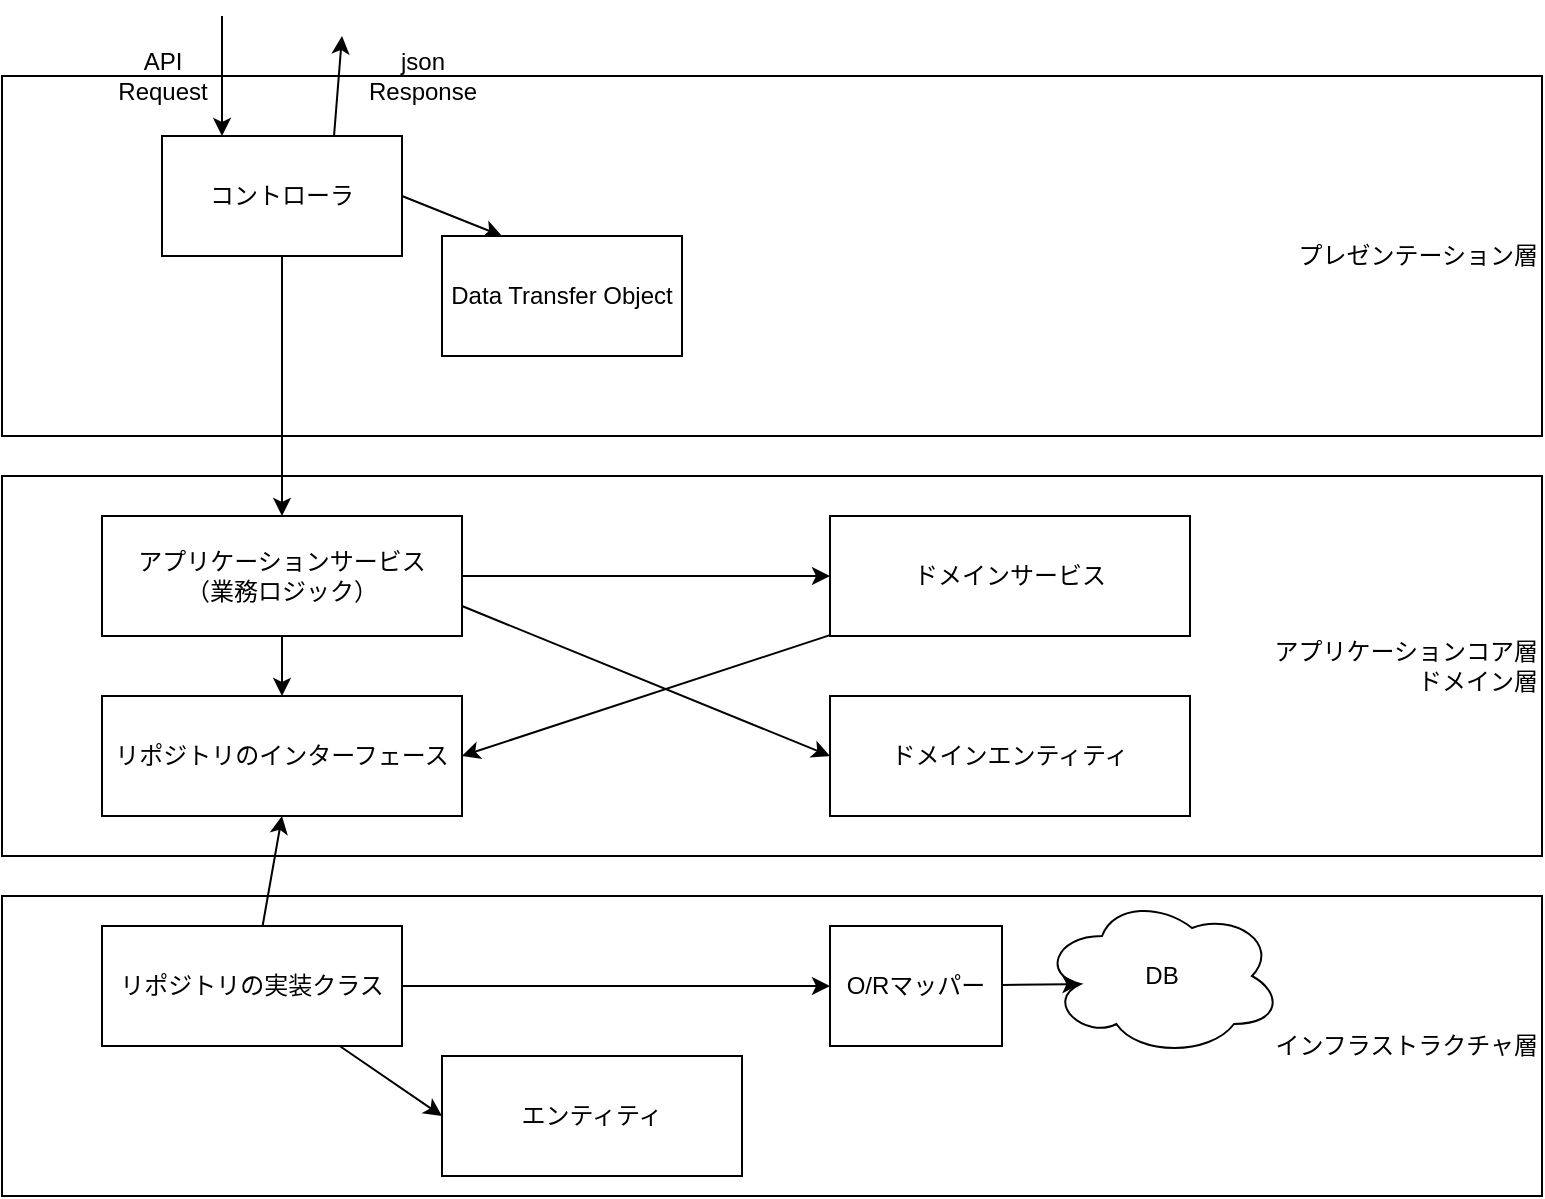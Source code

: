 <mxfile>
    <diagram id="KWM5rdXpkLcjbCEv61fk" name="ページ1">
        <mxGraphModel dx="1213" dy="736" grid="1" gridSize="10" guides="1" tooltips="1" connect="1" arrows="1" fold="1" page="1" pageScale="1" pageWidth="827" pageHeight="1169" math="0" shadow="0">
            <root>
                <mxCell id="0"/>
                <mxCell id="1" parent="0"/>
                <mxCell id="17" value="インフラストラクチャ層" style="whiteSpace=wrap;html=1;align=right;" vertex="1" parent="1">
                    <mxGeometry x="40" y="450" width="770" height="150" as="geometry"/>
                </mxCell>
                <mxCell id="16" value="アプリケーションコア層&lt;br&gt;ドメイン層" style="whiteSpace=wrap;html=1;align=right;" vertex="1" parent="1">
                    <mxGeometry x="40" y="240" width="770" height="190" as="geometry"/>
                </mxCell>
                <mxCell id="15" value="プレゼンテーション層" style="whiteSpace=wrap;html=1;align=right;" vertex="1" parent="1">
                    <mxGeometry x="40" y="40" width="770" height="180" as="geometry"/>
                </mxCell>
                <mxCell id="8" style="edgeStyle=none;html=1;entryX=0.25;entryY=0;entryDx=0;entryDy=0;exitX=1;exitY=0.5;exitDx=0;exitDy=0;" edge="1" parent="1" source="2" target="30">
                    <mxGeometry relative="1" as="geometry"/>
                </mxCell>
                <mxCell id="2" value="コントローラ" style="whiteSpace=wrap;html=1;" vertex="1" parent="1">
                    <mxGeometry x="120" y="70" width="120" height="60" as="geometry"/>
                </mxCell>
                <mxCell id="5" value="" style="edgeStyle=none;orthogonalLoop=1;jettySize=auto;html=1;entryX=0.25;entryY=0;entryDx=0;entryDy=0;" edge="1" parent="1" target="2">
                    <mxGeometry width="100" relative="1" as="geometry">
                        <mxPoint x="150" y="10" as="sourcePoint"/>
                        <mxPoint x="300" y="140" as="targetPoint"/>
                        <Array as="points"/>
                    </mxGeometry>
                </mxCell>
                <mxCell id="6" value="API&lt;br&gt;Request" style="text;html=1;align=center;verticalAlign=middle;resizable=0;points=[];autosize=1;strokeColor=none;fillColor=none;" vertex="1" parent="1">
                    <mxGeometry x="85" y="20" width="70" height="40" as="geometry"/>
                </mxCell>
                <mxCell id="10" style="edgeStyle=none;html=1;entryX=0;entryY=0.5;entryDx=0;entryDy=0;exitX=1;exitY=0.75;exitDx=0;exitDy=0;" edge="1" parent="1" source="7" target="9">
                    <mxGeometry relative="1" as="geometry"/>
                </mxCell>
                <mxCell id="12" style="edgeStyle=none;html=1;entryX=0;entryY=0.5;entryDx=0;entryDy=0;exitX=1;exitY=0.5;exitDx=0;exitDy=0;" edge="1" parent="1" source="7" target="11">
                    <mxGeometry relative="1" as="geometry">
                        <mxPoint x="450" y="280" as="sourcePoint"/>
                    </mxGeometry>
                </mxCell>
                <mxCell id="14" style="edgeStyle=none;html=1;entryX=0.5;entryY=0;entryDx=0;entryDy=0;" edge="1" parent="1" source="7" target="13">
                    <mxGeometry relative="1" as="geometry"/>
                </mxCell>
                <mxCell id="7" value="アプリケーションサービス&lt;br&gt;（業務ロジック）" style="whiteSpace=wrap;html=1;" vertex="1" parent="1">
                    <mxGeometry x="90" y="260" width="180" height="60" as="geometry"/>
                </mxCell>
                <mxCell id="9" value="ドメインエンティティ" style="whiteSpace=wrap;html=1;" vertex="1" parent="1">
                    <mxGeometry x="454" y="350" width="180" height="60" as="geometry"/>
                </mxCell>
                <mxCell id="36" style="edgeStyle=none;html=1;entryX=1;entryY=0.5;entryDx=0;entryDy=0;" edge="1" parent="1" source="11" target="13">
                    <mxGeometry relative="1" as="geometry"/>
                </mxCell>
                <mxCell id="11" value="ドメインサービス" style="whiteSpace=wrap;html=1;" vertex="1" parent="1">
                    <mxGeometry x="454" y="260" width="180" height="60" as="geometry"/>
                </mxCell>
                <mxCell id="13" value="リポジトリのインターフェース" style="whiteSpace=wrap;html=1;" vertex="1" parent="1">
                    <mxGeometry x="90" y="350" width="180" height="60" as="geometry"/>
                </mxCell>
                <mxCell id="19" style="edgeStyle=none;html=1;entryX=0.5;entryY=1;entryDx=0;entryDy=0;" edge="1" parent="1" source="18" target="13">
                    <mxGeometry relative="1" as="geometry"/>
                </mxCell>
                <mxCell id="22" style="edgeStyle=none;html=1;entryX=0;entryY=0.5;entryDx=0;entryDy=0;" edge="1" parent="1" source="18" target="24">
                    <mxGeometry relative="1" as="geometry"/>
                </mxCell>
                <mxCell id="37" style="edgeStyle=none;html=1;" edge="1" parent="1" source="18" target="23">
                    <mxGeometry relative="1" as="geometry"/>
                </mxCell>
                <mxCell id="18" value="リポジトリの実装クラス" style="whiteSpace=wrap;html=1;" vertex="1" parent="1">
                    <mxGeometry x="90" y="465" width="150" height="60" as="geometry"/>
                </mxCell>
                <mxCell id="21" value="DB" style="ellipse;shape=cloud;whiteSpace=wrap;html=1;" vertex="1" parent="1">
                    <mxGeometry x="560" y="450" width="120" height="80" as="geometry"/>
                </mxCell>
                <mxCell id="27" style="edgeStyle=none;html=1;entryX=0.16;entryY=0.55;entryDx=0;entryDy=0;entryPerimeter=0;" edge="1" parent="1" source="23" target="21">
                    <mxGeometry relative="1" as="geometry"/>
                </mxCell>
                <mxCell id="23" value="O/Rマッパー" style="whiteSpace=wrap;html=1;" vertex="1" parent="1">
                    <mxGeometry x="454" y="465" width="86" height="60" as="geometry"/>
                </mxCell>
                <mxCell id="24" value="エンティティ" style="whiteSpace=wrap;html=1;" vertex="1" parent="1">
                    <mxGeometry x="260" y="530" width="150" height="60" as="geometry"/>
                </mxCell>
                <mxCell id="31" style="edgeStyle=none;html=1;entryX=0.5;entryY=0;entryDx=0;entryDy=0;" edge="1" parent="1" source="2" target="7">
                    <mxGeometry relative="1" as="geometry"/>
                </mxCell>
                <mxCell id="30" value="Data Transfer Object" style="whiteSpace=wrap;html=1;" vertex="1" parent="1">
                    <mxGeometry x="260" y="120" width="120" height="60" as="geometry"/>
                </mxCell>
                <mxCell id="38" value="" style="edgeStyle=none;orthogonalLoop=1;jettySize=auto;html=1;exitX=0.717;exitY=-0.005;exitDx=0;exitDy=0;exitPerimeter=0;" edge="1" parent="1" source="2">
                    <mxGeometry width="100" relative="1" as="geometry">
                        <mxPoint x="160" y="20" as="sourcePoint"/>
                        <mxPoint x="210" y="20" as="targetPoint"/>
                        <Array as="points"/>
                    </mxGeometry>
                </mxCell>
                <mxCell id="39" value="json&lt;br&gt;Response" style="text;html=1;align=center;verticalAlign=middle;resizable=0;points=[];autosize=1;strokeColor=none;fillColor=none;" vertex="1" parent="1">
                    <mxGeometry x="210" y="20" width="80" height="40" as="geometry"/>
                </mxCell>
            </root>
        </mxGraphModel>
    </diagram>
</mxfile>